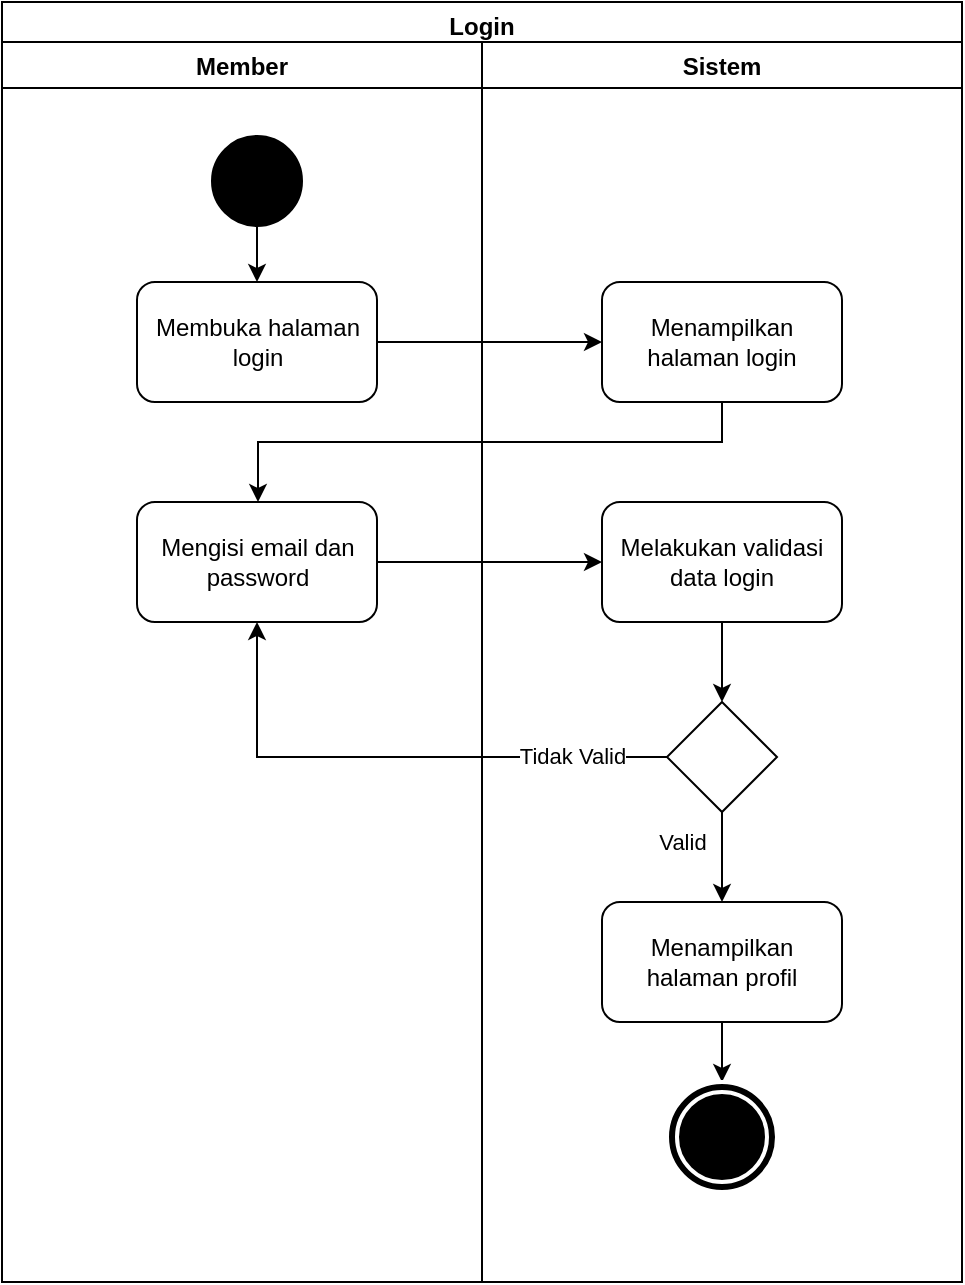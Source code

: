 <mxfile version="18.0.7" type="device"><diagram id="prtHgNgQTEPvFCAcTncT" name="Page-1"><mxGraphModel dx="1038" dy="489" grid="1" gridSize="10" guides="1" tooltips="1" connect="1" arrows="1" fold="1" page="1" pageScale="1" pageWidth="827" pageHeight="1169" math="0" shadow="0"><root><mxCell id="0"/><mxCell id="1" parent="0"/><mxCell id="xOL2CaStUpzWwHvCU3t6-1" value="Login" style="swimlane;fillColor=none;" parent="1" vertex="1"><mxGeometry x="240" y="60" width="480" height="640" as="geometry"/></mxCell><mxCell id="xOL2CaStUpzWwHvCU3t6-3" value="Member" style="swimlane;startSize=23;" parent="xOL2CaStUpzWwHvCU3t6-1" vertex="1"><mxGeometry y="20" width="240" height="620" as="geometry"/></mxCell><mxCell id="n2P1zpGZscbhIw2U6eYe-10" style="edgeStyle=orthogonalEdgeStyle;rounded=0;orthogonalLoop=1;jettySize=auto;html=1;" parent="xOL2CaStUpzWwHvCU3t6-3" source="xOL2CaStUpzWwHvCU3t6-4" target="n2P1zpGZscbhIw2U6eYe-8" edge="1"><mxGeometry relative="1" as="geometry"/></mxCell><mxCell id="xOL2CaStUpzWwHvCU3t6-4" value="" style="ellipse;whiteSpace=wrap;html=1;aspect=fixed;fillColor=#000000;" parent="xOL2CaStUpzWwHvCU3t6-3" vertex="1"><mxGeometry x="105" y="47" width="45" height="45" as="geometry"/></mxCell><mxCell id="n2P1zpGZscbhIw2U6eYe-8" value="Membuka halaman login" style="rounded=1;whiteSpace=wrap;html=1;fillColor=none;" parent="xOL2CaStUpzWwHvCU3t6-3" vertex="1"><mxGeometry x="67.5" y="120" width="120" height="60" as="geometry"/></mxCell><mxCell id="mfNfocBZUvUwORUFGhlx-1" value="Mengisi email dan password" style="rounded=1;whiteSpace=wrap;html=1;fillColor=none;" parent="xOL2CaStUpzWwHvCU3t6-3" vertex="1"><mxGeometry x="67.5" y="230" width="120" height="60" as="geometry"/></mxCell><mxCell id="xOL2CaStUpzWwHvCU3t6-2" value="Sistem" style="swimlane;" parent="xOL2CaStUpzWwHvCU3t6-1" vertex="1"><mxGeometry x="240" y="20" width="240" height="620" as="geometry"/></mxCell><mxCell id="xOL2CaStUpzWwHvCU3t6-14" style="edgeStyle=orthogonalEdgeStyle;rounded=0;orthogonalLoop=1;jettySize=auto;html=1;" parent="xOL2CaStUpzWwHvCU3t6-2" source="xOL2CaStUpzWwHvCU3t6-6" target="xOL2CaStUpzWwHvCU3t6-13" edge="1"><mxGeometry relative="1" as="geometry"/></mxCell><mxCell id="xOL2CaStUpzWwHvCU3t6-6" value="Melakukan validasi data login" style="rounded=1;whiteSpace=wrap;html=1;fillColor=none;" parent="xOL2CaStUpzWwHvCU3t6-2" vertex="1"><mxGeometry x="60" y="230" width="120" height="60" as="geometry"/></mxCell><mxCell id="xOL2CaStUpzWwHvCU3t6-18" value="Valid" style="edgeStyle=orthogonalEdgeStyle;rounded=0;orthogonalLoop=1;jettySize=auto;html=1;" parent="xOL2CaStUpzWwHvCU3t6-2" source="xOL2CaStUpzWwHvCU3t6-13" target="xOL2CaStUpzWwHvCU3t6-16" edge="1"><mxGeometry x="-0.333" y="-20" relative="1" as="geometry"><mxPoint as="offset"/></mxGeometry></mxCell><mxCell id="xOL2CaStUpzWwHvCU3t6-13" value="" style="rhombus;whiteSpace=wrap;html=1;fillColor=none;" parent="xOL2CaStUpzWwHvCU3t6-2" vertex="1"><mxGeometry x="92.5" y="330" width="55" height="55" as="geometry"/></mxCell><mxCell id="MkoBdCgKAhhJ0awaNBEa-2" style="edgeStyle=orthogonalEdgeStyle;rounded=0;orthogonalLoop=1;jettySize=auto;html=1;exitX=0.5;exitY=1;exitDx=0;exitDy=0;" edge="1" parent="xOL2CaStUpzWwHvCU3t6-2" source="xOL2CaStUpzWwHvCU3t6-16" target="xOL2CaStUpzWwHvCU3t6-19"><mxGeometry relative="1" as="geometry"/></mxCell><mxCell id="xOL2CaStUpzWwHvCU3t6-16" value="Menampilkan halaman profil" style="rounded=1;whiteSpace=wrap;html=1;fillColor=none;" parent="xOL2CaStUpzWwHvCU3t6-2" vertex="1"><mxGeometry x="60" y="430" width="120" height="60" as="geometry"/></mxCell><mxCell id="xOL2CaStUpzWwHvCU3t6-19" value="" style="ellipse;shape=doubleEllipse;whiteSpace=wrap;html=1;aspect=fixed;fillColor=#000000;strokeColor=#FFFFFF;strokeWidth=2;" parent="xOL2CaStUpzWwHvCU3t6-2" vertex="1"><mxGeometry x="92.5" y="520" width="55" height="55" as="geometry"/></mxCell><mxCell id="n2P1zpGZscbhIw2U6eYe-9" value="Menampilkan halaman login" style="rounded=1;whiteSpace=wrap;html=1;fillColor=none;" parent="xOL2CaStUpzWwHvCU3t6-2" vertex="1"><mxGeometry x="60" y="120" width="120" height="60" as="geometry"/></mxCell><mxCell id="n2P1zpGZscbhIw2U6eYe-11" style="edgeStyle=orthogonalEdgeStyle;rounded=0;orthogonalLoop=1;jettySize=auto;html=1;entryX=0;entryY=0.5;entryDx=0;entryDy=0;" parent="xOL2CaStUpzWwHvCU3t6-1" source="n2P1zpGZscbhIw2U6eYe-8" target="n2P1zpGZscbhIw2U6eYe-9" edge="1"><mxGeometry relative="1" as="geometry"/></mxCell><mxCell id="wizOuNYBUDc0KXll9YF0-1" style="edgeStyle=orthogonalEdgeStyle;rounded=0;orthogonalLoop=1;jettySize=auto;html=1;" parent="xOL2CaStUpzWwHvCU3t6-1" source="n2P1zpGZscbhIw2U6eYe-9" target="mfNfocBZUvUwORUFGhlx-1" edge="1"><mxGeometry relative="1" as="geometry"><Array as="points"><mxPoint x="360" y="220"/><mxPoint x="128" y="220"/></Array></mxGeometry></mxCell><mxCell id="wizOuNYBUDc0KXll9YF0-2" style="edgeStyle=orthogonalEdgeStyle;rounded=0;orthogonalLoop=1;jettySize=auto;html=1;" parent="xOL2CaStUpzWwHvCU3t6-1" source="mfNfocBZUvUwORUFGhlx-1" target="xOL2CaStUpzWwHvCU3t6-6" edge="1"><mxGeometry relative="1" as="geometry"/></mxCell><mxCell id="wizOuNYBUDc0KXll9YF0-3" style="edgeStyle=orthogonalEdgeStyle;rounded=0;orthogonalLoop=1;jettySize=auto;html=1;" parent="xOL2CaStUpzWwHvCU3t6-1" source="xOL2CaStUpzWwHvCU3t6-13" target="mfNfocBZUvUwORUFGhlx-1" edge="1"><mxGeometry relative="1" as="geometry"/></mxCell><mxCell id="wizOuNYBUDc0KXll9YF0-4" value="Tidak Valid" style="edgeLabel;html=1;align=center;verticalAlign=middle;resizable=0;points=[];" parent="wizOuNYBUDc0KXll9YF0-3" vertex="1" connectable="0"><mxGeometry x="-0.653" y="-1" relative="1" as="geometry"><mxPoint as="offset"/></mxGeometry></mxCell></root></mxGraphModel></diagram></mxfile>